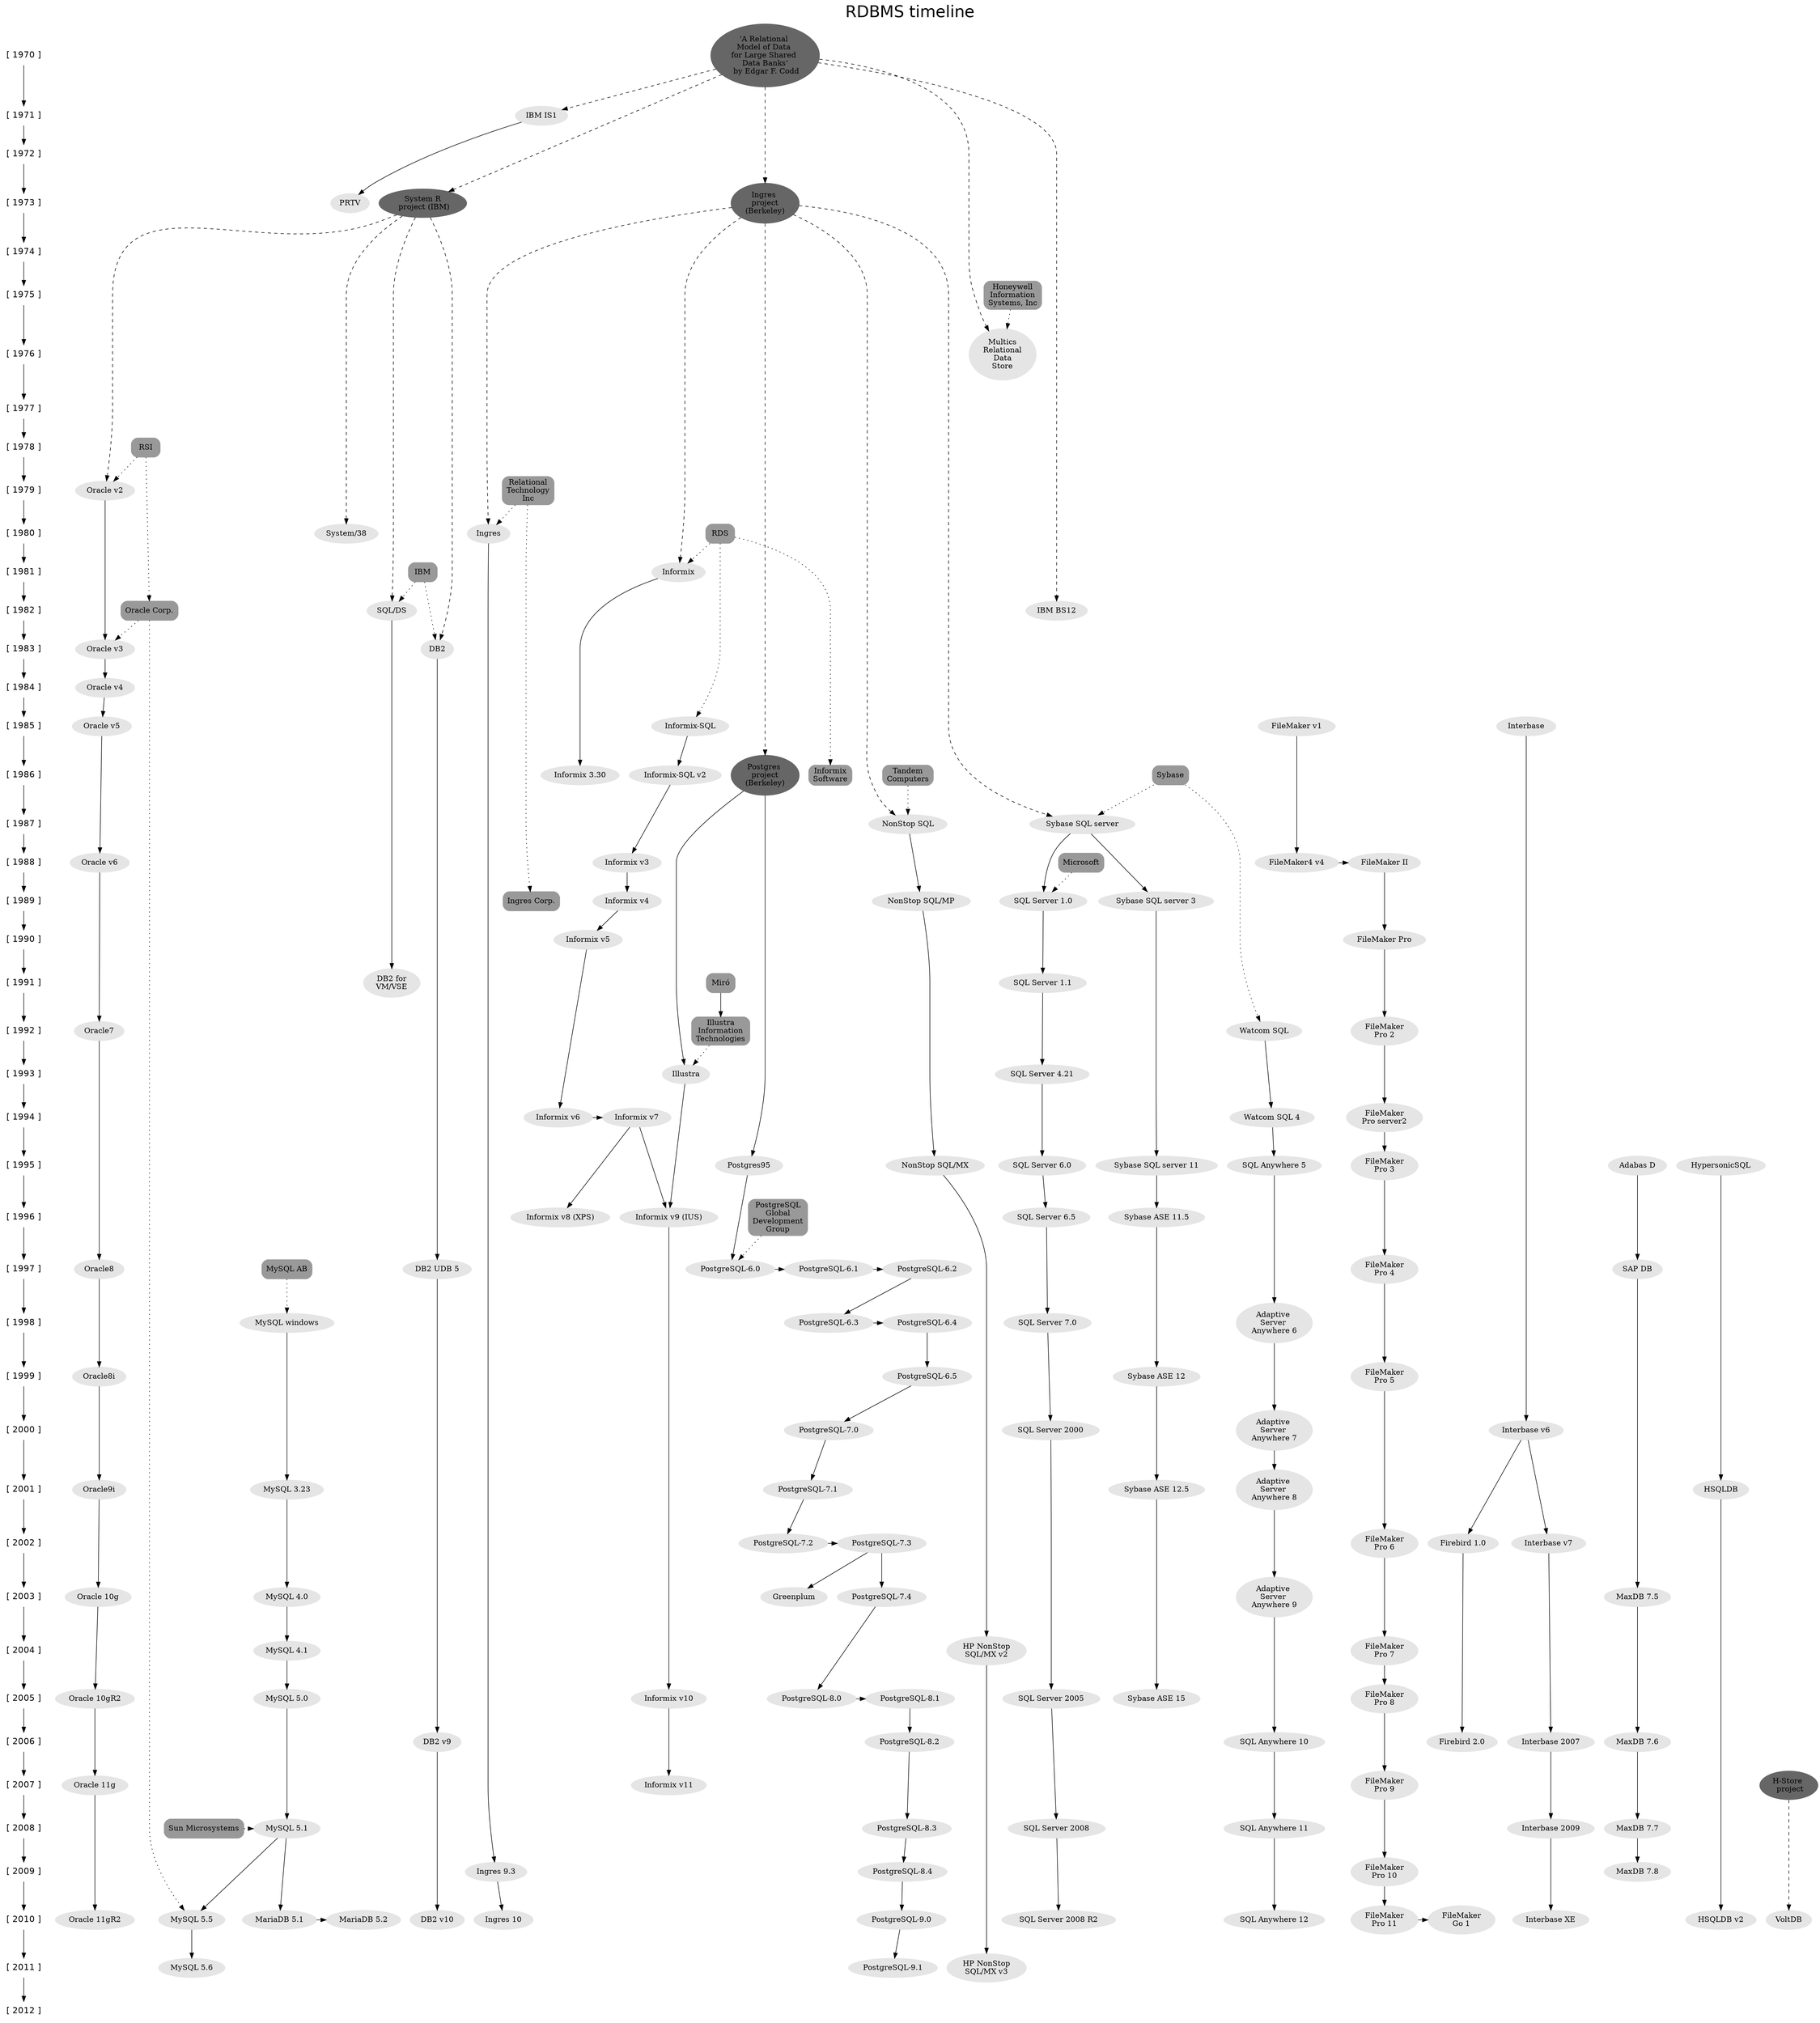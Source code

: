 /* RDBMS timeline
 * 
 * File: RDBMS_timeline.dot
 *
 * Author: Rafael Martinez Guerrero / PostgreSQL-es
 * E-mail: rafael@postgresql.org.es
 * Web: http://www.postgresql.org.es/
 *
 * GIT repository: http://www.github.com/rafaelma/rdbms-timeline
 * 
 * The intention of this project is to create a timeline diagram with
 * information about the main RDBMS since the 70' up until now.
 *
 * This is a work in progress. If you have information which can make
 * this diagram better, please do not hesitate to contact me or send a
 * patch via GITHUB.
 *
 *
 */

digraph RDBMS_timeline {
K=4;
imap=yes;
rankdir=TB;
ratio=fill;

graph [
 fontname = "Helvetica"
 fontsize=30
 label="RDBMS timeline"
 labelloc=t
]

/* 
 * *********************
 *  Rank - definitions
 * *********************
*/

 {rank=same; "[ 1970 ]" "'A Relational \nModel of Data \nfor Large Shared \nData Banks'\n by Edgar F. Codd"}
 {rank=same; "[ 1971 ]" "IBM IS1"}
 {rank=same; "[ 1972 ]" }
 {rank=same; "[ 1973 ]" "PRTV" "System R\n project (IBM)" "Ingres \nproject\n(Berkeley)"}
 {rank=same; "[ 1974 ]" }
 {rank=same; "[ 1975 ]" }
 {rank=same; "[ 1976 ]" "Multics\nRelational\nData\nStore"}
 {rank=same; "[ 1977 ]" }
 {rank=same; "[ 1978 ]" }
 {rank=same; "[ 1979 ]" "Oracle v2"}
 {rank=same; "[ 1980 ]" "Ingres" "System/38"}
 {rank=same; "[ 1981 ]" "Informix"}
 {rank=same; "[ 1982 ]" "IBM BS12" "Oracle Corp." "SQL/DS"}
 {rank=same; "[ 1983 ]" "DB2" "Oracle v3"}
 {rank=same; "[ 1984 ]" "Oracle v4"}
 {rank=same; "[ 1985 ]" "FileMaker v1" "Informix-SQL" "Interbase" "Oracle v5"}
 {rank=same; "[ 1986 ]" "Informix\nSoftware" "Informix-SQL v2" "Informix 3.30" "Postgres \nproject\n(Berkeley)"}
 {rank=same; "[ 1987 ]" "NonStop SQL" "Sybase SQL server"}
 {rank=same; "[ 1988 ]" "FileMaker4 v4" "FileMaker II" "Informix v3" "Oracle v6"}
 {rank=same; "[ 1989 ]" "Informix v4" "Ingres Corp." "NonStop SQL/MP" "SQL Server 1.0" "Sybase SQL server 3"}
 {rank=same; "[ 1990 ]" "FileMaker Pro" "Informix v5"}
 {rank=same; "[ 1991 ]"  "DB2 for\nVM/VSE" "SQL Server 1.1"}
 {rank=same; "[ 1992 ]" "FileMaker\nPro 2" "Oracle7" "Watcom SQL"}
 {rank=same; "[ 1993 ]" "Illustra" "SQL Server 4.21"}
 {rank=same; "[ 1994 ]" "FileMaker\nPro server2" "Informix v6" "Informix v7" "Watcom SQL 4"}
 {rank=same; "[ 1995 ]" "Adabas D" "FileMaker\nPro 3" "HypersonicSQL" "NonStop SQL/MX" "Postgres95" "SQL Anywhere 5" "SQL Server 6.0" "Sybase SQL server 11"}
 {rank=same; "[ 1996 ]" "Informix v8 (XPS)" "Informix v9 (IUS)" "SQL Server 6.5" "Sybase ASE 11.5"}
 {rank=same; "[ 1997 ]" "DB2 UDB 5" "FileMaker\nPro 4" "PostgreSQL-6.0" "PostgreSQL-6.1" "PostgreSQL-6.2" "Oracle8" "SAP DB"}
 {rank=same; "[ 1998 ]" "Adaptive \nServer \nAnywhere 6" "MySQL windows" "PostgreSQL-6.3" "PostgreSQL-6.4" "SQL Server 7.0"}
 {rank=same; "[ 1999 ]" "FileMaker\nPro 5" "PostgreSQL-6.5" "Oracle8i" "Sybase ASE 12"}
 {rank=same; "[ 2000 ]" "Adaptive \nServer \nAnywhere 7" "Interbase v6" "PostgreSQL-7.0" "SQL Server 2000"}
 {rank=same; "[ 2001 ]" "Adaptive \nServer \nAnywhere 8" "HSQLDB" "MySQL 3.23" "Oracle9i" "PostgreSQL-7.1" "Sybase ASE 12.5"}
 {rank=same; "[ 2002 ]" "FileMaker\nPro 6" "Firebird 1.0" "Interbase v7" "PostgreSQL-7.2" "PostgreSQL-7.3"}
 {rank=same; "[ 2003 ]" "Adaptive \nServer \nAnywhere 9" "Greenplum" "MaxDB 7.5" "MySQL 4.0" "PostgreSQL-7.4" "Oracle 10g"}
 {rank=same; "[ 2004 ]" "FileMaker\nPro 7" "MySQL 4.1" "HP NonStop\nSQL/MX v2"}
 {rank=same; "[ 2005 ]" "FileMaker\nPro 8" "Informix v10" "MySQL 5.0" "PostgreSQL-8.0" "PostgreSQL-8.1" "Oracle 10gR2" "SQL Server 2005" "Sybase ASE 15"}
 {rank=same; "[ 2006 ]" "Firebird 2.0" "Interbase 2007" "MaxDB 7.6" "SQL Anywhere 10" "DB2 v9" "PostgreSQL-8.2"}
 {rank=same; "[ 2007 ]" "FileMaker\nPro 9" "H-Store \n project" "Informix v11" "Oracle 11g" }
 {rank=same; "[ 2008 ]" "Interbase 2009" "MySQL 5.1" "PostgreSQL-8.3" "MaxDB 7.7" "SQL Anywhere 11" "SQL Server 2008" "Sun Microsystems"}
 {rank=same; "[ 2009 ]" "FileMaker\nPro 10" "Ingres 9.3" "PostgreSQL-8.4"}
 {rank=same; "[ 2010 ]" "FileMaker\nPro 11" "FileMaker\nGo 1" "HSQLDB v2" "Interbase XE" "SQL Anywhere 12" "DB2 v10" "Ingres 10" "MariaDB 5.1" "MariaDB 5.2" "MySQL 5.5" "Oracle 11gR2" "PostgreSQL-9.0" "SQL Server 2008 R2" "VoltDB"}
 {rank=same; "[ 2011 ]" "HP NonStop\nSQL/MX v3" "MySQL 5.6" "PostgreSQL-9.1"}
 {rank=same; "[ 2012 ]" }


/* 
 * *******************
 * Year - nodes
 * *******************
*/

 "[ 1970 ]" [fontsize=16, fontname="Helvetica", shape = plaintext];
 "[ 1971 ]" [fontsize=16, fontname="Helvetica", shape = plaintext];
 "[ 1972 ]" [fontsize=16, fontname="Helvetica", shape = plaintext];
 "[ 1973 ]" [fontsize=16, fontname="Helvetica", shape = plaintext];
 "[ 1974 ]" [fontsize=16, fontname="Helvetica", shape = plaintext];
 "[ 1975 ]" [fontsize=16, fontname="Helvetica", shape = plaintext];
 "[ 1976 ]" [fontsize=16, fontname="Helvetica", shape = plaintext];
 "[ 1977 ]" [fontsize=16, fontname="Helvetica", shape = plaintext];
 "[ 1978 ]" [fontsize=16, fontname="Helvetica", shape = plaintext];
 "[ 1979 ]" [fontsize=16, fontname="Helvetica", shape = plaintext];
 "[ 1980 ]" [fontsize=16, fontname="Helvetica", shape = plaintext];
 "[ 1981 ]" [fontsize=16, fontname="Helvetica", shape = plaintext];
 "[ 1982 ]" [fontsize=16, fontname="Helvetica", shape = plaintext];
 "[ 1983 ]" [fontsize=16, fontname="Helvetica", shape = plaintext];
 "[ 1984 ]" [fontsize=16, fontname="Helvetica", shape = plaintext];
 "[ 1985 ]" [fontsize=16, fontname="Helvetica", shape = plaintext];
 "[ 1986 ]" [fontsize=16, fontname="Helvetica", shape = plaintext];
 "[ 1987 ]" [fontsize=16, fontname="Helvetica", shape = plaintext];
 "[ 1988 ]" [fontsize=16, fontname="Helvetica", shape = plaintext];
 "[ 1989 ]" [fontsize=16, fontname="Helvetica", shape = plaintext];
 "[ 1990 ]" [fontsize=16, fontname="Helvetica", shape = plaintext];
 "[ 1991 ]" [fontsize=16, fontname="Helvetica", shape = plaintext];
 "[ 1992 ]" [fontsize=16, fontname="Helvetica", shape = plaintext];
 "[ 1993 ]" [fontsize=16, fontname="Helvetica", shape = plaintext];
 "[ 1994 ]" [fontsize=16, fontname="Helvetica", shape = plaintext];
 "[ 1995 ]" [fontsize=16, fontname="Helvetica", shape = plaintext];
 "[ 1996 ]" [fontsize=16, fontname="Helvetica", shape = plaintext];
 "[ 1997 ]" [fontsize=16, fontname="Helvetica", shape = plaintext];
 "[ 1998 ]" [fontsize=16, fontname="Helvetica", shape = plaintext];
 "[ 1999 ]" [fontsize=16, fontname="Helvetica", shape = plaintext];
 "[ 2000 ]" [fontsize=16, fontname="Helvetica", shape = plaintext];
 "[ 2001 ]" [fontsize=16, fontname="Helvetica", shape = plaintext];
 "[ 2002 ]" [fontsize=16, fontname="Helvetica", shape = plaintext];
 "[ 2003 ]" [fontsize=16, fontname="Helvetica", shape = plaintext];
 "[ 2004 ]" [fontsize=16, fontname="Helvetica", shape = plaintext];
 "[ 2005 ]" [fontsize=16, fontname="Helvetica", shape = plaintext];
 "[ 2006 ]" [fontsize=16, fontname="Helvetica", shape = plaintext];
 "[ 2007 ]" [fontsize=16, fontname="Helvetica", shape = plaintext];
 "[ 2008 ]" [fontsize=16, fontname="Helvetica", shape = plaintext];
 "[ 2009 ]" [fontsize=16, fontname="Helvetica", shape = plaintext];
 "[ 2010 ]" [fontsize=16, fontname="Helvetica", shape = plaintext];
 "[ 2011 ]" [fontsize=16, fontname="Helvetica", shape = plaintext];
 "[ 2012 ]" [fontsize=16, fontname="Helvetica", shape = plaintext];


/* 
 * ************************ 
 * Year - relations
 * ************************
*/

"[ 1970 ]" -> "[ 1971 ]" -> "[ 1972 ]" -> "[ 1973 ]" -> "[ 1974 ]" -> "[ 1975 ]" -> "[ 1976 ]" -> "[ 1977 ]" -> "[ 1978 ]" -> "[ 1979 ]" -> "[ 1980 ]" -> "[ 1981 ]" -> "[ 1982 ]" -> "[ 1983 ]" -> "[ 1984 ]" -> "[ 1985 ]" -> "[ 1986 ]" -> "[ 1987 ]" -> "[ 1988 ]" -> "[ 1989 ]" -> "[ 1990 ]" -> "[ 1991 ]" -> "[ 1992 ]" -> "[ 1993 ]" -> "[ 1994 ]" -> "[ 1995 ]" -> "[ 1996 ]" -> "[ 1997 ]" -> "[ 1998 ]" -> "[ 1999 ]" -> "[ 2000 ]" -> "[ 2001 ]" -> "[ 2002 ]" -> "[ 2003 ]" -> "[ 2004 ]" -> "[ 2005 ]" -> "[ 2006 ]" -> "[ 2007 ]" -> "[ 2008 ]" -> "[ 2009 ]" -> "[ 2010 ]" -> "[ 2011 ]" -> "[ 2012 ]"


/* 
 *
 * Paper / Project - nodes
 *
 */

"'A Relational \nModel of Data \nfor Large Shared \nData Banks'\n by Edgar F. Codd" [style=dotted, style="filled,rounded", color="grey40"];

"H-Store \n project" [style="filled", color="grey40"];
"Ingres \nproject\n(Berkeley)" [style="filled", color="grey40"];
"Postgres \nproject\n(Berkeley)" [style="filled", color="grey40"];
"System R\n project (IBM)" [style="filled", color="grey40"];


/* 
 * 
 * Company  - nodes
 *
 */

"Honeywell\nInformation\nSystems, Inc" [style=dotted, shape=box, style="filled,rounded", color="grey60"];

"IBM" [style=dotted, shape=box, style="filled,rounded", color="grey60"];

"Illustra\nInformation\nTechnologies" [style=dotted, shape=box, style="filled,rounded", color="grey60"];

"Informix\nSoftware" [style=dotted, shape=box style="filled,rounded", color="grey60"];

"Ingres Corp." [style=dotted, shape=box style="filled,rounded", color="grey60"];

"Microsoft" [style=dotted, shape=box style="filled,rounded", color="grey60"];

"Miró"  [style=dotted, shape=box style="filled,rounded", color="grey60"];

"MySQL AB" [style=dotted, shape=box style="filled,rounded", color="grey60"];

"Oracle Corp." [style=dotted, shape=box style="filled,rounded", color="grey60"];

"PostgreSQL\nGlobal\nDevelopment\nGroup" [style=dotted, shape=box style="filled,rounded", color="grey60"];

"RDS"  [style=dotted, shape=box style="filled,rounded", color="grey60"];

"Relational\nTechnology\nInc"  [style=dotted, shape=box style="filled,rounded", color="grey60"];

"RSI" [style=dotted, shape=box style="filled,rounded", color="grey60"];

"Sun Microsystems" [style=dotted, shape=box style="filled,rounded", color="grey60"];

"Sybase" [style=dotted, shape=box style="filled,rounded", color="grey60"];

"Tandem\nComputers" [style=dotted, shape=box style="filled,rounded", color="grey60"];

/* 
 * 
 * Database  - nodes
 *
 */


"Adabas D" [style=filled, color=grey90];
"SAP DB" [style=filled, color=grey90];
"MaxDB 7.5" [style=filled, color=grey90];
"MaxDB 7.6" [style=filled, color=grey90];
"MaxDB 7.7" [style=filled, color=grey90];
"MaxDB 7.8" [style=filled, color=grey90];


/* DB2 */

"DB2" [style=filled, color=grey90];
"DB2 UDB 5" [style=filled, color=grey90];
"DB2 v9" [style=filled, color=grey90];
"DB2 v10" [style=filled, color=grey90];

/* Filemaker */

"FileMaker v1" [style=filled, color=grey90];
"FileMaker4 v4" [style=filled, color=grey90];
"FileMaker II" [style=filled, color=grey90];
"FileMaker Pro" [style=filled, color=grey90];
"FileMaker\nPro 2" [style=filled, color=grey90];
"FileMaker\nPro server2" [style=filled, color=grey90];
"FileMaker\nPro 3" [style=filled, color=grey90];
"FileMaker\nPro 4" [style=filled, color=grey90];
"FileMaker\nPro 5" [style=filled, color=grey90];
"FileMaker\nPro 6" [style=filled, color=grey90];
"FileMaker\nPro 7" [style=filled, color=grey90];
"FileMaker\nPro 8" [style=filled, color=grey90];
"FileMaker\nPro 9" [style=filled, color=grey90];
"FileMaker\nPro 10" [style=filled, color=grey90];
"FileMaker\nPro 11" [style=filled, color=grey90];
"FileMaker\nGo 1" [style=filled, color=grey90];


"Ingres" [style=filled, color=grey90];
"Ingres 9.3" [style=filled, color=grey90];
"Ingres 10" [style=filled, color=grey90];

"Interbase" [style=filled, color=grey90];
"Interbase v6" [style=filled, color=grey90];
"Interbase v7" [style=filled, color=grey90];
"Interbase 2007" [style=filled, color=grey90];
"Interbase 2009" [style=filled, color=grey90];
"Interbase XE" [style=filled, color=grey90];

"Firebird 1.0" [style=filled, color=grey90];
"Firebird 2.0" [style=filled, color=grey90];

"MariaDB 5.1" [style=filled, color=grey90];
"MariaDB 5.2" [style=filled, color=grey90];



/* Greenplum */

"Greenplum" [style=filled, color=grey90];


"HypersonicSQL" [style=filled, color=grey90];
"HSQLDB" [style=filled, color=grey90];
"HSQLDB v2" [style=filled, color=grey90];



"IBM IS1" [style=filled, color=grey90];
"PRTV" [style=filled, color=grey90];


"Illustra" [style=filled, color=grey90];

"Informix" [style=filled, color=grey90];
"Informix 3.30" [style=filled, color=grey90];
"Informix-SQL" [style=filled, color=grey90];
"Informix-SQL v2" [style=filled, color=grey90];
"Informix v3" [style=filled, color=grey90];
"Informix v4" [style=filled, color=grey90];
"Informix v5" [style=filled, color=grey90];
"Informix v6" [style=filled, color=grey90];
"Informix v7" [style=filled, color=grey90];
"Informix v8 (XPS)" [style=filled, color=grey90];
"Informix v9 (IUS)" [style=filled, color=grey90];
"Informix v10" [style=filled, color=grey90];
"Informix v11" [style=filled, color=grey90];

/* MySQL */

"MySQL windows" [style=filled, color=grey90];
"MySQL 3.23" [style=filled, color=grey90];
"MySQL 4.0" [style=filled, color=grey90];
"MySQL 4.1" [style=filled, color=grey90];
"MySQL 5.0" [style=filled, color=grey90];
"MySQL 5.1" [style=filled, color=grey90];
"MySQL 5.5" [style=filled, color=grey90];
"MySQL 5.6" [style=filled, color=grey90];

"NonStop SQL" [style=filled, color=grey90];
"NonStop SQL/MP" [style=filled, color=grey90];
"NonStop SQL/MX" [style=filled, color=grey90];
"HP NonStop\nSQL/MX v2" [style=filled, color=grey90];
"HP NonStop\nSQL/MX v3" [style=filled, color=grey90];

/* Oracle */

"Oracle v2" [style=filled, color=grey90];
"Oracle v3" [style=filled, color=grey90];
"Oracle v4" [style=filled, color=grey90];
"Oracle v5" [style=filled, color=grey90];
"Oracle v6" [style=filled, color=grey90];
"Oracle7" [style=filled, color=grey90];
"Oracle8" [style=filled, color=grey90];
"Oracle8i" [style=filled, color=grey90];
"Oracle9i" [style=filled, color=grey90];
"Oracle 10g" [style=filled, color=grey90];
"Oracle 10gR2" [style=filled, color=grey90];
"Oracle 11g" [style=filled, color=grey90];
"Oracle 11gR2" [style=filled, color=grey90];


/* PostgreSQL */

"Postgres95" [style=filled, color=grey90];
"PostgreSQL-6.0" [style=filled, color=grey90];
"PostgreSQL-6.1" [style=filled, color=grey90];
"PostgreSQL-6.2" [style=filled, color=grey90];
"PostgreSQL-6.3" [style=filled, color=grey90];
"PostgreSQL-6.4" [style=filled, color=grey90];
"PostgreSQL-6.5" [style=filled, color=grey90];
"PostgreSQL-7.0" [style=filled, color=grey90];
"PostgreSQL-7.1" [style=filled, color=grey90];
"PostgreSQL-7.2" [style=filled, color=grey90];
"PostgreSQL-7.3" [style=filled, color=grey90];
"PostgreSQL-7.4" [style=filled, color=grey90];
"PostgreSQL-8.0" [style=filled, color=grey90];
"PostgreSQL-8.1" [style=filled, color=grey90];
"PostgreSQL-8.2" [style=filled, color=grey90];
"PostgreSQL-8.3" [style=filled, color=grey90];
"PostgreSQL-8.4" [style=filled, color=grey90];
"PostgreSQL-9.0" [style=filled, color=grey90];
"PostgreSQL-9.1" [style=filled, color=grey90];


/* Microsoft SQL Server */

"SQL Server 1.0" [style=filled, color=grey90];
"SQL Server 1.1" [style=filled, color=grey90];
"SQL Server 4.21" [style=filled, color=grey90];
"SQL Server 6.0" [style=filled, color=grey90];
"SQL Server 6.5" [style=filled, color=grey90];
"SQL Server 7.0" [style=filled, color=grey90];
"SQL Server 2000" [style=filled, color=grey90];
"SQL Server 2005" [style=filled, color=grey90];
"SQL Server 2008" [style=filled, color=grey90];
"SQL Server 2008 R2" [style=filled, color=grey90];

/* SQL Anywhere */

"Watcom SQL" [style=filled, color=grey90];
"Watcom SQL 4" [style=filled, color=grey90];
"SQL Anywhere 5" [style=filled, color=grey90];
"Adaptive \nServer \nAnywhere 6" [style=filled, color=grey90];
"Adaptive \nServer \nAnywhere 7" [style=filled, color=grey90];
"Adaptive \nServer \nAnywhere 8" [style=filled, color=grey90];
"Adaptive \nServer \nAnywhere 9" [style=filled, color=grey90];
"SQL Anywhere 10" [style=filled, color=grey90];
"SQL Anywhere 11" [style=filled, color=grey90];
"SQL Anywhere 12" [style=filled, color=grey90];

/* Sybase */

"Sybase SQL server" [style=filled, color=grey90];
"Sybase SQL server 3" [style=filled, color=grey90];
"Sybase SQL server 11" [style=filled, color=grey90];
"Sybase ASE 11.5" [style=filled, color=grey90];
"Sybase ASE 12" [style=filled, color=grey90];
"Sybase ASE 12.5" [style=filled, color=grey90];
"Sybase ASE 15" [style=filled, color=grey90];


"SQL/DS" [style=filled, color=grey90];
"DB2 for\nVM/VSE" [style=filled, color=grey90];

"System/38" [style=filled, color=grey90];

"IBM BS12" [style=filled, color=grey90];
"Multics\nRelational\nData\nStore" [style=filled, color=grey90];
"VoltDB" [style=filled, color=grey90];

/* 
 *
 * Paper / Project / database - relations
 *
 */

"'A Relational \nModel of Data \nfor Large Shared \nData Banks'\n by Edgar F. Codd" -> "Ingres \nproject\n(Berkeley)" [style=dashed];
"'A Relational \nModel of Data \nfor Large Shared \nData Banks'\n by Edgar F. Codd" -> "System R\n project (IBM)" [style=dashed];
"'A Relational \nModel of Data \nfor Large Shared \nData Banks'\n by Edgar F. Codd" -> "IBM IS1" [style=dashed];
"'A Relational \nModel of Data \nfor Large Shared \nData Banks'\n by Edgar F. Codd" -> "IBM BS12" [style=dashed];
"'A Relational \nModel of Data \nfor Large Shared \nData Banks'\n by Edgar F. Codd" -> "Multics\nRelational\nData\nStore" [style=dashed];


"H-Store \n project" -> "VoltDB" [style=dashed];

"Ingres \nproject\n(Berkeley)" -> "Informix" [style=dashed];
"Ingres \nproject\n(Berkeley)" -> "NonStop SQL" [style=dashed];
"Ingres \nproject\n(Berkeley)" -> "Postgres \nproject\n(Berkeley)" [style=dashed];
"Ingres \nproject\n(Berkeley)" -> "Sybase SQL server" [style=dashed];
"Ingres \nproject\n(Berkeley)" -> "Ingres" [style=dashed];

"Postgres \nproject\n(Berkeley)" -> "Illustra";
"Postgres \nproject\n(Berkeley)" -> "Postgres95";

"System R\n project (IBM)" -> "DB2" [style=dashed];
"System R\n project (IBM)" -> "System/38" [style=dashed];
"System R\n project (IBM)" -> "SQL/DS" [style=dashed];
"System R\n project (IBM)" -> "Oracle v2" [style=dashed];

/* 
 * 
 * Company / database - relations
 *
 */

"Honeywell\nInformation\nSystems, Inc" -> "Multics\nRelational\nData\nStore" [style=dotted];

"IBM" -> "DB2" [style=dotted];
"IBM" -> "SQL/DS" [style=dotted];

"Illustra\nInformation\nTechnologies" -> "Illustra" [style=dotted];

/*"Informix\nSoftware" -> "Informix-SQL v2" [style=dotted];*/

"Microsoft" -> "SQL Server 1.0" [style=dotted];

"Miró" -> "Illustra\nInformation\nTechnologies";

"MySQL AB" -> "MySQL windows" [style=dotted];

"Oracle Corp." -> "Oracle v3" [style=dotted];
"Oracle Corp." -> "MySQL 5.5" [style=dotted];

"PostgreSQL\nGlobal\nDevelopment\nGroup" -> "PostgreSQL-6.0" [style=dotted];

"RDS" -> "Informix" [style=dotted];
"RDS" -> "Informix-SQL" [style=dotted];
"RDS" -> "Informix\nSoftware" [style=dotted];

"Relational\nTechnology\nInc" -> "Ingres" [style=dotted];
"Relational\nTechnology\nInc" -> "Ingres Corp." [style=dotted];

"RSI" -> "Oracle v2" [style=dotted];
"RSI" -> "Oracle Corp." [style=dotted];

"Sun Microsystems" -> "MySQL 5.1" [style=dotted];

"Sybase" -> "Sybase SQL server" [style=dotted];
"Sybase" -> "Watcom SQL" [style=dotted];

"Tandem\nComputers" -> "NonStop SQL" [style=dotted];


/* 
 *
 * Database - relations
 *
 */



"Adabas D" -> "SAP DB" -> "MaxDB 7.5" -> "MaxDB 7.6" -> "MaxDB 7.7" -> "MaxDB 7.8";

"DB2" -> "DB2 UDB 5" -> "DB2 v9" -> "DB2 v10";

"FileMaker v1" -> "FileMaker4 v4" -> "FileMaker II" -> "FileMaker Pro" -> "FileMaker\nPro 2" -> "FileMaker\nPro server2" -> "FileMaker\nPro 3" -> "FileMaker\nPro 4" -> "FileMaker\nPro 5" -> "FileMaker\nPro 6" -> "FileMaker\nPro 7" ->  "FileMaker\nPro 8" -> "FileMaker\nPro 9" ->  "FileMaker\nPro 10" ->  "FileMaker\nPro 11" ->  "FileMaker\nGo 1";

"HypersonicSQL" -> "HSQLDB" -> "HSQLDB v2";

"IBM IS1" -> "PRTV";

"Illustra" -> "Informix v9 (IUS)";

"Informix" -> "Informix 3.30";
"Informix-SQL" -> "Informix-SQL v2" -> "Informix v3" -> "Informix v4" -> "Informix v5" -> "Informix v6" -> "Informix v7" -> "Informix v8 (XPS)" ;
"Informix v7" -> "Informix v9 (IUS)" -> "Informix v10" -> "Informix v11";

"Ingres" -> "Ingres 9.3" -> "Ingres 10";

"Interbase" -> "Interbase v6" -> "Interbase v7" -> "Interbase 2007" -> "Interbase 2009" -> "Interbase XE";
"Interbase v6" -> "Firebird 1.0" -> "Firebird 2.0" ;

"MariaDB 5.1" -> "MariaDB 5.2";

"MySQL windows" -> "MySQL 3.23" -> "MySQL 4.0" -> "MySQL 4.1" -> "MySQL 5.0" -> "MySQL 5.1" -> "MySQL 5.5" -> "MySQL 5.6";
"MySQL 5.1" -> "MariaDB 5.1";

"NonStop SQL" -> "NonStop SQL/MP" -> "NonStop SQL/MX" -> "HP NonStop\nSQL/MX v2" -> "HP NonStop\nSQL/MX v3";

"Oracle v2" -> "Oracle v3" -> "Oracle v4" -> "Oracle v5" -> "Oracle v6" -> "Oracle7" -> "Oracle8" -> "Oracle8i" -> "Oracle9i" -> "Oracle 10g" -> "Oracle 10gR2" -> "Oracle 11g" -> "Oracle 11gR2";

"Postgres95" -> "PostgreSQL-6.0";
"PostgreSQL-6.0" -> "PostgreSQL-6.1";
"PostgreSQL-6.1" -> "PostgreSQL-6.2"; 
"PostgreSQL-6.2" -> "PostgreSQL-6.3"; 
"PostgreSQL-6.3" -> "PostgreSQL-6.4"; 
"PostgreSQL-6.4" -> "PostgreSQL-6.5";
"PostgreSQL-6.5" -> "PostgreSQL-7.0";
"PostgreSQL-7.0" -> "PostgreSQL-7.1"; 
"PostgreSQL-7.1" -> "PostgreSQL-7.2"; 
"PostgreSQL-7.2" -> "PostgreSQL-7.3"; 
"PostgreSQL-7.3" -> "PostgreSQL-7.4";
"PostgreSQL-7.4" -> "PostgreSQL-8.0";
"PostgreSQL-8.0" -> "PostgreSQL-8.1";
"PostgreSQL-8.1" -> "PostgreSQL-8.2";
"PostgreSQL-8.2" -> "PostgreSQL-8.3";
"PostgreSQL-8.3" -> "PostgreSQL-8.4";
"PostgreSQL-8.4" -> "PostgreSQL-9.0";
"PostgreSQL-9.0" -> "PostgreSQL-9.1";

"PostgreSQL-7.3" -> "Greenplum";


"SQL/DS" -> "DB2 for\nVM/VSE";

"SQL Server 1.0" -> "SQL Server 1.1" -> "SQL Server 4.21" -> "SQL Server 6.0" -> "SQL Server 6.5" -> "SQL Server 7.0" -> "SQL Server 2000" -> "SQL Server 2005" -> "SQL Server 2008"  -> "SQL Server 2008 R2"

"Sybase SQL server" -> "SQL Server 1.0";
"Sybase SQL server" -> "Sybase SQL server 3";
"Sybase SQL server 3" -> "Sybase SQL server 11" -> "Sybase ASE 11.5" -> "Sybase ASE 12" -> "Sybase ASE 12.5" -> "Sybase ASE 15";


"Watcom SQL" -> "Watcom SQL 4" -> "SQL Anywhere 5" -> "Adaptive \nServer \nAnywhere 6" -> "Adaptive \nServer \nAnywhere 7" -> "Adaptive \nServer \nAnywhere 8" -> "Adaptive \nServer \nAnywhere 9" -> "SQL Anywhere 10" -> "SQL Anywhere 11" -> "SQL Anywhere 12";

}